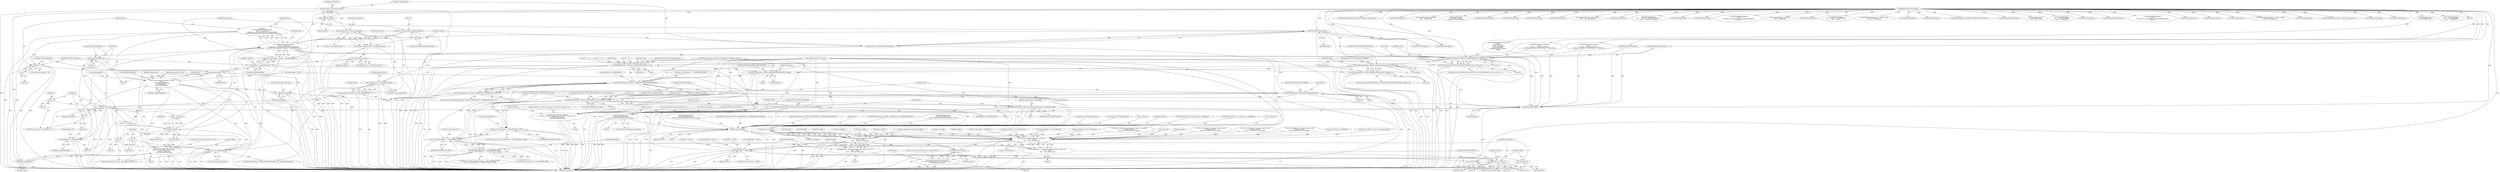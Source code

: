 digraph "0_libtiff_83a4b92815ea04969d494416eaae3d4c6b338e4a#diff-c8b4b355f9b5c06d585b23138e1c185f_4@API" {
"1001229" [label="(Call,read = \n\t\t\t\t\t\tTIFFReadEncodedStrip(input, \n\t\t\t\t\t\t\ti + j*stripcount, \n\t\t\t\t\t\t\t(tdata_t) &(samplebuffer[samplebufferoffset]), \n\t\t\t\t\t\t\tTIFFmin(sepstripsize, stripsize - samplebufferoffset)))"];
"1001231" [label="(Call,TIFFReadEncodedStrip(input, \n\t\t\t\t\t\t\ti + j*stripcount, \n\t\t\t\t\t\t\t(tdata_t) &(samplebuffer[samplebufferoffset]), \n\t\t\t\t\t\t\tTIFFmin(sepstripsize, stripsize - samplebufferoffset)))"];
"1001122" [label="(Call,TIFFNumberOfStrips(input))"];
"1001118" [label="(Call,TIFFStripSize(input))"];
"1000105" [label="(MethodParameterIn,TIFF* input)"];
"1001208" [label="(Call,i<stripcount)"];
"1001205" [label="(Call,i=0)"];
"1001211" [label="(Call,i++)"];
"1001235" [label="(Call,j*stripcount)"];
"1001221" [label="(Call,j<t2p->tiff_samplesperpixel)"];
"1001218" [label="(Call,j=0)"];
"1001226" [label="(Call,j++)"];
"1001133" [label="(Call,sepstripcount/t2p->tiff_samplesperpixel)"];
"1001120" [label="(Call,sepstripcount=TIFFNumberOfStrips(input))"];
"1001126" [label="(Call,sepstripsize*t2p->tiff_samplesperpixel)"];
"1001116" [label="(Call,sepstripsize=TIFFStripSize(input))"];
"1001131" [label="(Call,stripcount=sepstripcount/t2p->tiff_samplesperpixel)"];
"1001238" [label="(Call,(tdata_t) &(samplebuffer[samplebufferoffset]))"];
"1001244" [label="(Call,TIFFmin(sepstripsize, stripsize - samplebufferoffset))"];
"1001246" [label="(Call,stripsize - samplebufferoffset)"];
"1001178" [label="(Call,_TIFFmalloc(stripsize))"];
"1001124" [label="(Call,stripsize=sepstripsize*t2p->tiff_samplesperpixel)"];
"1001274" [label="(Call,samplebufferoffset+=read)"];
"1001250" [label="(Call,read==-1)"];
"1001229" [label="(Call,read = \n\t\t\t\t\t\tTIFFReadEncodedStrip(input, \n\t\t\t\t\t\t\ti + j*stripcount, \n\t\t\t\t\t\t\t(tdata_t) &(samplebuffer[samplebufferoffset]), \n\t\t\t\t\t\t\tTIFFmin(sepstripsize, stripsize - samplebufferoffset)))"];
"1001252" [label="(Call,-1)"];
"1001214" [label="(Call,samplebufferoffset=0)"];
"1001263" [label="(Call,TIFFFileName(input))"];
"1001255" [label="(Call,TIFFError(TIFF2PDF_MODULE, \n\t\t\t\t\t\"Error on decoding strip %u of %s\", \n\t\t\t\t\t\t\ti + j*stripcount, \n\t\t\t\t\t\t\tTIFFFileName(input)))"];
"1001694" [label="(Call,TIFFGetField(input, TIFFTAG_YCBCRSUBSAMPLING, &hor, &ver))"];
"1001693" [label="(Call,TIFFGetField(input, TIFFTAG_YCBCRSUBSAMPLING, &hor, &ver) !=0)"];
"1001712" [label="(Call,TIFFSetField(output, TIFFTAG_YCBCRSUBSAMPLING, hor, ver))"];
"1001726" [label="(Call,TIFFSetField(output, TIFFTAG_REFERENCEBLACKWHITE, xfloatp))"];
"1001732" [label="(Call,TIFFSetField(output, TIFFTAG_COMPRESSION, COMPRESSION_JPEG))"];
"1001731" [label="(Call,TIFFSetField(output, TIFFTAG_COMPRESSION, COMPRESSION_JPEG)==0)"];
"1001743" [label="(Call,TIFFFileName(output))"];
"1001738" [label="(Call,TIFFError(TIFF2PDF_MODULE, \n\t\t\"Unable to use JPEG compression for input %s and output %s\", \n\t\t\t\tTIFFFileName(input),\n\t\t\t\tTIFFFileName(output)))"];
"1001754" [label="(Call,TIFFSetField(output, TIFFTAG_JPEGTABLESMODE, 0))"];
"1001767" [label="(Call,TIFFSetField(output, TIFFTAG_PHOTOMETRIC, PHOTOMETRIC_YCBCR))"];
"1001772" [label="(Call,t2p->tiff_photometric != PHOTOMETRIC_YCBCR)"];
"1001878" [label="(Call,t2p->tiff_photometric == PHOTOMETRIC_YCBCR)"];
"1001872" [label="(Call,t2p->pdf_compression == T2P_COMPRESS_JPEG\n\t   && t2p->tiff_photometric == PHOTOMETRIC_YCBCR)"];
"1001778" [label="(Call,TIFFSetField(output, TIFFTAG_JPEGCOLORMODE, JPEGCOLORMODE_RGB))"];
"1001815" [label="(Call,TIFFSetField(output, \n\t\t\t\tTIFFTAG_JPEGQUALITY, \n\t\t\t\tt2p->pdf_defaultcompressionquality))"];
"1001864" [label="(Call,t2p_enable(output))"];
"1001886" [label="(Call,TIFFWriteEncodedStrip(output, (tstrip_t)0,\n\t\t\t\t\t\t     buffer,\n\t\t\t\t\t\t     stripsize * stripcount))"];
"1001884" [label="(Call,bufferoffset = TIFFWriteEncodedStrip(output, (tstrip_t)0,\n\t\t\t\t\t\t     buffer,\n\t\t\t\t\t\t     stripsize * stripcount))"];
"1001919" [label="(Call,bufferoffset == (tsize_t)-1)"];
"1001909" [label="(Call,buffer != NULL)"];
"1001913" [label="(Call,_TIFFfree(buffer))"];
"1001915" [label="(Call,buffer=NULL)"];
"1001929" [label="(Call,TIFFFileName(output))"];
"1001926" [label="(Call,TIFFError(TIFF2PDF_MODULE, \n\t\t\t  \"Error writing encoded strip to output PDF %s\", \n\t\t\t  TIFFFileName(output)))"];
"1001899" [label="(Call,TIFFWriteEncodedStrip(output, (tstrip_t)0,\n\t\t\t\t\t\t     buffer,\n\t\t\t\t\t\t     t2p->tiff_datasize))"];
"1001897" [label="(Call,bufferoffset = TIFFWriteEncodedStrip(output, (tstrip_t)0,\n\t\t\t\t\t\t     buffer,\n\t\t\t\t\t\t     t2p->tiff_datasize))"];
"1001784" [label="(Call,TIFFSetField(output, TIFFTAG_JPEGCOLORMODE, JPEGCOLORMODE_RAW))"];
"1001719" [label="(Call,TIFFGetField(input, TIFFTAG_REFERENCEBLACKWHITE, &xfloatp))"];
"1001718" [label="(Call,TIFFGetField(input, TIFFTAG_REFERENCEBLACKWHITE, &xfloatp)!=0)"];
"1001741" [label="(Call,TIFFFileName(input))"];
"1001892" [label="(Call,stripsize * stripcount)"];
"1001277" [label="(Call,t2p_sample_planar_separate_to_contig(\n\t\t\t\t\tt2p,\n\t\t\t\t\t&(buffer[bufferoffset]),\n\t\t\t\t\tsamplebuffer, \n\t\t\t\t\tsamplebufferoffset))"];
"1001285" [label="(Call,bufferoffset+=samplebufferoffset)"];
"1001288" [label="(Call,_TIFFfree(samplebuffer))"];
"1001783" [label="(Block,)"];
"1001878" [label="(Call,t2p->tiff_photometric == PHOTOMETRIC_YCBCR)"];
"1001728" [label="(Identifier,TIFFTAG_REFERENCEBLACKWHITE)"];
"1000797" [label="(Call,t2p->tiff_compression == COMPRESSION_JPEG)"];
"1000845" [label="(Call,TIFFGetField(input, TIFFTAG_JPEGTABLES, &count, &jpt))"];
"1001725" [label="(Block,)"];
"1001159" [label="(Call,TIFFFileName(input))"];
"1000913" [label="(Call,TIFFFileName(input))"];
"1001734" [label="(Identifier,TIFFTAG_COMPRESSION)"];
"1001897" [label="(Call,bufferoffset = TIFFWriteEncodedStrip(output, (tstrip_t)0,\n\t\t\t\t\t\t     buffer,\n\t\t\t\t\t\t     t2p->tiff_datasize))"];
"1001737" [label="(Block,)"];
"1001020" [label="(Call,buffer==NULL)"];
"1001913" [label="(Call,_TIFFfree(buffer))"];
"1001216" [label="(Literal,0)"];
"1000477" [label="(Call,t2pSeekFile(input, inputoffset,\n\t\t\t\t\t\t     SEEK_SET))"];
"1001115" [label="(Block,)"];
"1001252" [label="(Call,-1)"];
"1001412" [label="(Call,samplebuffer==NULL)"];
"1000464" [label="(Call,t2pReadFile(input,\n\t\t\t\t\t\t(tdata_t) buffer,\n\t\t\t\t\t\tt2p->pdf_ojpegiflength))"];
"1001739" [label="(Identifier,TIFF2PDF_MODULE)"];
"1001484" [label="(Call,(tdata_t)buffer)"];
"1001933" [label="(Identifier,t2p)"];
"1001124" [label="(Call,stripsize=sepstripsize*t2p->tiff_samplesperpixel)"];
"1001757" [label="(Literal,0)"];
"1001228" [label="(Block,)"];
"1001290" [label="(ControlStructure,goto dataready;)"];
"1001125" [label="(Identifier,stripsize)"];
"1001181" [label="(Call,samplebuffer==NULL)"];
"1001732" [label="(Call,TIFFSetField(output, TIFFTAG_COMPRESSION, COMPRESSION_JPEG))"];
"1001227" [label="(Identifier,j)"];
"1001260" [label="(Call,j*stripcount)"];
"1001896" [label="(Block,)"];
"1001891" [label="(Identifier,buffer)"];
"1001930" [label="(Identifier,output)"];
"1001786" [label="(Identifier,TIFFTAG_JPEGCOLORMODE)"];
"1001212" [label="(Identifier,i)"];
"1001892" [label="(Call,stripsize * stripcount)"];
"1001886" [label="(Call,TIFFWriteEncodedStrip(output, (tstrip_t)0,\n\t\t\t\t\t\t     buffer,\n\t\t\t\t\t\t     stripsize * stripcount))"];
"1000694" [label="(Call,TIFFNumberOfStrips(input))"];
"1001214" [label="(Call,samplebufferoffset=0)"];
"1001785" [label="(Identifier,output)"];
"1001120" [label="(Call,sepstripcount=TIFFNumberOfStrips(input))"];
"1001712" [label="(Call,TIFFSetField(output, TIFFTAG_YCBCRSUBSAMPLING, hor, ver))"];
"1001615" [label="(Call,TIFFSetField(output, TIFFTAG_PHOTOMETRIC, t2p->tiff_photometric))"];
"1001871" [label="(ControlStructure,if(t2p->pdf_compression == T2P_COMPRESS_JPEG\n\t   && t2p->tiff_photometric == PHOTOMETRIC_YCBCR))"];
"1001873" [label="(Call,t2p->pdf_compression == T2P_COMPRESS_JPEG)"];
"1001883" [label="(Block,)"];
"1001865" [label="(Identifier,output)"];
"1001772" [label="(Call,t2p->tiff_photometric != PHOTOMETRIC_YCBCR)"];
"1001816" [label="(Identifier,output)"];
"1001729" [label="(Identifier,xfloatp)"];
"1001719" [label="(Call,TIFFGetField(input, TIFFTAG_REFERENCEBLACKWHITE, &xfloatp))"];
"1001864" [label="(Call,t2p_enable(output))"];
"1001204" [label="(ControlStructure,for(i=0;i<stripcount;i++))"];
"1001853" [label="(Call,TIFFSetField(output, \n\t\t\t\tTIFFTAG_ZIPQUALITY, \n\t\t\t\t(t2p->pdf_defaultcompressionquality / 100)))"];
"1001276" [label="(Identifier,read)"];
"1001602" [label="(Call,(tdata_t)buffer)"];
"1001131" [label="(Call,stripcount=sepstripcount/t2p->tiff_samplesperpixel)"];
"1001706" [label="(Identifier,hor)"];
"1001253" [label="(Literal,1)"];
"1001663" [label="(Block,)"];
"1001769" [label="(Identifier,TIFFTAG_PHOTOMETRIC)"];
"1001248" [label="(Identifier,samplebufferoffset)"];
"1001780" [label="(Identifier,TIFFTAG_JPEGCOLORMODE)"];
"1001905" [label="(Call,t2p->tiff_datasize)"];
"1001235" [label="(Call,j*stripcount)"];
"1001179" [label="(Identifier,stripsize)"];
"1001093" [label="(Call,TIFFFileName(input))"];
"1001735" [label="(Identifier,COMPRESSION_JPEG)"];
"1001754" [label="(Call,TIFFSetField(output, TIFFTAG_JPEGTABLESMODE, 0))"];
"1000104" [label="(MethodParameterIn,T2P* t2p)"];
"1001927" [label="(Identifier,TIFF2PDF_MODULE)"];
"1001784" [label="(Call,TIFFSetField(output, TIFFTAG_JPEGCOLORMODE, JPEGCOLORMODE_RAW))"];
"1001238" [label="(Call,(tdata_t) &(samplebuffer[samplebufferoffset]))"];
"1001047" [label="(Call,stripsize=TIFFStripSize(input))"];
"1001220" [label="(Literal,0)"];
"1001778" [label="(Call,TIFFSetField(output, TIFFTAG_JPEGCOLORMODE, JPEGCOLORMODE_RGB))"];
"1001213" [label="(Block,)"];
"1001597" [label="(Call,t2p->tiff_datasize=t2p_sample_lab_signed_to_unsigned(\n\t\t\t\t(tdata_t)buffer, \n\t\t\t\tt2p->tiff_width*t2p->tiff_length))"];
"1001879" [label="(Call,t2p->tiff_photometric)"];
"1001671" [label="(Call,TIFFSetField(output, TIFFTAG_COMPRESSION, COMPRESSION_CCITTFAX4))"];
"1001118" [label="(Call,TIFFStripSize(input))"];
"1001746" [label="(Identifier,buffer)"];
"1001257" [label="(Literal,\"Error on decoding strip %u of %s\")"];
"1001692" [label="(ControlStructure,if (TIFFGetField(input, TIFFTAG_YCBCRSUBSAMPLING, &hor, &ver) !=0 ))"];
"1001901" [label="(Call,(tstrip_t)0)"];
"1001263" [label="(Call,TIFFFileName(input))"];
"1000634" [label="(Call,TIFFFileName(input))"];
"1001247" [label="(Identifier,stripsize)"];
"1001781" [label="(Identifier,JPEGCOLORMODE_RGB)"];
"1001815" [label="(Call,TIFFSetField(output, \n\t\t\t\tTIFFTAG_JPEGQUALITY, \n\t\t\t\tt2p->pdf_defaultcompressionquality))"];
"1001274" [label="(Call,samplebufferoffset+=read)"];
"1001771" [label="(ControlStructure,if(t2p->tiff_photometric != PHOTOMETRIC_YCBCR))"];
"1001695" [label="(Identifier,input)"];
"1001743" [label="(Call,TIFFFileName(output))"];
"1001339" [label="(Call,i<stripcount)"];
"1001254" [label="(Block,)"];
"1001067" [label="(Call,TIFFReadEncodedStrip(input, \n\t\t\t\ti, \n\t\t\t\t(tdata_t) &buffer[bufferoffset], \n\t\t\t\tTIFFmin(stripsize, t2p->tiff_datasize - bufferoffset)))"];
"1001226" [label="(Call,j++)"];
"1001566" [label="(Call,TIFFFileName(input))"];
"1001696" [label="(Identifier,TIFFTAG_YCBCRSUBSAMPLING)"];
"1001264" [label="(Identifier,input)"];
"1000422" [label="(Call,t2pReadFile(input, (tdata_t) buffer,\n\t\t\t\t\t\t     t2p->tiff_datasize))"];
"1001776" [label="(Identifier,PHOTOMETRIC_YCBCR)"];
"1001462" [label="(Call,(tdata_t)buffer)"];
"1001756" [label="(Identifier,TIFFTAG_JPEGTABLESMODE)"];
"1001721" [label="(Identifier,TIFFTAG_REFERENCEBLACKWHITE)"];
"1001917" [label="(Identifier,NULL)"];
"1001232" [label="(Identifier,input)"];
"1001693" [label="(Call,TIFFGetField(input, TIFFTAG_YCBCRSUBSAMPLING, &hor, &ver) !=0)"];
"1001286" [label="(Identifier,bufferoffset)"];
"1001899" [label="(Call,TIFFWriteEncodedStrip(output, (tstrip_t)0,\n\t\t\t\t\t\t     buffer,\n\t\t\t\t\t\t     t2p->tiff_datasize))"];
"1000231" [label="(Call,TIFFFileName(input))"];
"1000481" [label="(Call,TIFFGetField(input,\n\t\t\t\t\t\t     TIFFTAG_YCBCRSUBSAMPLING,\n\t\t\t\t\t\t     &h_samp, &v_samp))"];
"1001714" [label="(Identifier,TIFFTAG_YCBCRSUBSAMPLING)"];
"1001424" [label="(Call,TIFFFileName(input))"];
"1001119" [label="(Identifier,input)"];
"1000964" [label="(Call,TIFFFileName(input))"];
"1001738" [label="(Call,TIFFError(TIFF2PDF_MODULE, \n\t\t\"Unable to use JPEG compression for input %s and output %s\", \n\t\t\t\tTIFFFileName(input),\n\t\t\t\tTIFFFileName(output)))"];
"1001766" [label="(Block,)"];
"1001885" [label="(Identifier,bufferoffset)"];
"1001132" [label="(Identifier,stripcount)"];
"1001249" [label="(ControlStructure,if(read==-1))"];
"1001823" [label="(Call,TIFFSetField(output, TIFFTAG_COMPRESSION, COMPRESSION_DEFLATE))"];
"1001447" [label="(Call,t2p_sample_realize_palette(t2p, buffer))"];
"1001920" [label="(Identifier,bufferoffset)"];
"1001121" [label="(Identifier,sepstripcount)"];
"1001887" [label="(Identifier,output)"];
"1001911" [label="(Identifier,NULL)"];
"1001910" [label="(Identifier,buffer)"];
"1001245" [label="(Identifier,sepstripsize)"];
"1001278" [label="(Identifier,t2p)"];
"1000731" [label="(Call,TIFFReadRawStrip(input, \n\t\t\t\t\t\ti, \n\t\t\t\t\t\t(tdata_t) &(((unsigned char*)buffer)[bufferoffset]), \n\t\t\t\t\t\t-1))"];
"1001240" [label="(Call,&(samplebuffer[samplebufferoffset]))"];
"1001722" [label="(Call,&xfloatp)"];
"1000430" [label="(Call,t2pSeekFile(input, inputoffset,\n\t\t\t\t\t\t     SEEK_SET))"];
"1001945" [label="(MethodReturn,tsize_t)"];
"1001755" [label="(Identifier,output)"];
"1001716" [label="(Identifier,ver)"];
"1001127" [label="(Identifier,sepstripsize)"];
"1000105" [label="(MethodParameterIn,TIFF* input)"];
"1001900" [label="(Identifier,output)"];
"1001701" [label="(Literal,0)"];
"1001694" [label="(Call,TIFFGetField(input, TIFFTAG_YCBCRSUBSAMPLING, &hor, &ver))"];
"1001678" [label="(Call,t2p->tiff_photometric==PHOTOMETRIC_YCBCR)"];
"1001221" [label="(Call,j<t2p->tiff_samplesperpixel)"];
"1000664" [label="(Call,TIFFFileName(input))"];
"1001479" [label="(Call,t2p->tiff_datasize=t2p_sample_rgbaa_to_rgb(\n\t\t\t\t(tdata_t)buffer, \n\t\t\t\tt2p->tiff_width*t2p->tiff_length))"];
"1001575" [label="(Call,t2p->tiff_datasize=t2p_sample_abgr_to_rgb(\n\t\t\t\t(tdata_t) buffer, \n\t\t\t\tt2p->tiff_width*t2p->tiff_length))"];
"1001882" [label="(Identifier,PHOTOMETRIC_YCBCR)"];
"1000529" [label="(Call,TIFFGetField(input,\n\t\t\t\t\t\t     TIFFTAG_ROWSPERSTRIP,\n\t\t\t\t\t\t     &rows))"];
"1001217" [label="(ControlStructure,for(j=0;j<t2p->tiff_samplesperpixel;j++))"];
"1001928" [label="(Literal,\"Error writing encoded strip to output PDF %s\")"];
"1001742" [label="(Identifier,input)"];
"1001916" [label="(Identifier,buffer)"];
"1001457" [label="(Call,t2p->tiff_datasize=t2p_sample_rgba_to_rgb(\n\t\t\t\t(tdata_t)buffer, \n\t\t\t\tt2p->tiff_width*t2p->tiff_length))"];
"1001207" [label="(Literal,0)"];
"1000106" [label="(MethodParameterIn,TIFF* output)"];
"1001724" [label="(Literal,0)"];
"1001116" [label="(Call,sepstripsize=TIFFStripSize(input))"];
"1001255" [label="(Call,TIFFError(TIFF2PDF_MODULE, \n\t\t\t\t\t\"Error on decoding strip %u of %s\", \n\t\t\t\t\t\t\ti + j*stripcount, \n\t\t\t\t\t\t\tTIFFFileName(input)))"];
"1001041" [label="(Call,memset(buffer, 0, t2p->tiff_datasize))"];
"1001549" [label="(Call,TIFFReadRGBAImageOriented(\n\t\t\t\tinput, \n\t\t\t\tt2p->tiff_width, \n\t\t\t\tt2p->tiff_length, \n\t\t\t\t(uint32*)buffer, \n\t\t\t\tORIENTATION_TOPLEFT,\n\t\t\t\t0))"];
"1001211" [label="(Call,i++)"];
"1001285" [label="(Call,bufferoffset+=samplebufferoffset)"];
"1001925" [label="(Block,)"];
"1001215" [label="(Identifier,samplebufferoffset)"];
"1001128" [label="(Call,t2p->tiff_samplesperpixel)"];
"1001139" [label="(Identifier,buffer)"];
"1001176" [label="(Call,(unsigned char*) _TIFFmalloc(stripsize))"];
"1001237" [label="(Identifier,stripcount)"];
"1000240" [label="(Call,TIFFReadRawStrip(input, 0, (tdata_t) buffer,\n\t\t\t\t\t t2p->tiff_datasize))"];
"1001178" [label="(Call,_TIFFmalloc(stripsize))"];
"1001244" [label="(Call,TIFFmin(sepstripsize, stripsize - samplebufferoffset))"];
"1001898" [label="(Identifier,bufferoffset)"];
"1001300" [label="(Call,buffer==NULL)"];
"1001256" [label="(Identifier,TIFF2PDF_MODULE)"];
"1001768" [label="(Identifier,output)"];
"1001321" [label="(Call,memset(buffer, 0, t2p->tiff_datasize))"];
"1001730" [label="(ControlStructure,if(TIFFSetField(output, TIFFTAG_COMPRESSION, COMPRESSION_JPEG)==0))"];
"1001912" [label="(Block,)"];
"1001519" [label="(Call,samplebuffer==NULL)"];
"1001049" [label="(Call,TIFFStripSize(input))"];
"1001134" [label="(Identifier,sepstripcount)"];
"1001767" [label="(Call,TIFFSetField(output, TIFFTAG_PHOTOMETRIC, PHOTOMETRIC_YCBCR))"];
"1001894" [label="(Identifier,stripcount)"];
"1001893" [label="(Identifier,stripsize)"];
"1001726" [label="(Call,TIFFSetField(output, TIFFTAG_REFERENCEBLACKWHITE, xfloatp))"];
"1001531" [label="(Call,TIFFFileName(input))"];
"1001222" [label="(Identifier,j)"];
"1001275" [label="(Identifier,samplebufferoffset)"];
"1001705" [label="(Call,hor != 0)"];
"1001655" [label="(Call,TIFFSetField(output, TIFFTAG_FILLORDER, FILLORDER_MSB2LSB))"];
"1001580" [label="(Call,(tdata_t) buffer)"];
"1000872" [label="(Call,TIFFGetField(input, TIFFTAG_STRIPBYTECOUNTS, &sbc))"];
"1001770" [label="(Identifier,PHOTOMETRIC_YCBCR)"];
"1001909" [label="(Call,buffer != NULL)"];
"1000107" [label="(Block,)"];
"1001727" [label="(Identifier,output)"];
"1001277" [label="(Call,t2p_sample_planar_separate_to_contig(\n\t\t\t\t\tt2p,\n\t\t\t\t\t&(buffer[bufferoffset]),\n\t\t\t\t\tsamplebuffer, \n\t\t\t\t\tsamplebufferoffset))"];
"1001868" [label="(Identifier,t2p)"];
"1001689" [label="(Call,ver = 0)"];
"1001076" [label="(Call,TIFFmin(stripsize, t2p->tiff_datasize - bufferoffset))"];
"1001918" [label="(ControlStructure,if (bufferoffset == (tsize_t)-1))"];
"1001809" [label="(Call,t2p->pdf_defaultcompressionquality != 0)"];
"1001133" [label="(Call,sepstripcount/t2p->tiff_samplesperpixel)"];
"1001915" [label="(Call,buffer=NULL)"];
"1000870" [label="(Call,TIFFNumberOfStrips(input))"];
"1001210" [label="(Identifier,stripcount)"];
"1001736" [label="(Literal,0)"];
"1000452" [label="(Call,t2pSeekFile(input, 0,\n\t\t\t\t\t\t\t\t SEEK_CUR))"];
"1001627" [label="(Call,TIFFSetField(output, TIFFTAG_SAMPLESPERPIXEL, t2p->tiff_samplesperpixel))"];
"1001929" [label="(Call,TIFFFileName(output))"];
"1001921" [label="(Call,(tsize_t)-1)"];
"1001078" [label="(Call,t2p->tiff_datasize - bufferoffset)"];
"1001356" [label="(Call,TIFFmin(stripsize, t2p->tiff_datasize - bufferoffset))"];
"1000456" [label="(Call,t2pSeekFile(input,\n\t\t\t\t\t\t     t2p->tiff_dataoffset,\n\t\t\t\t\t\t     SEEK_SET))"];
"1001872" [label="(Call,t2p->pdf_compression == T2P_COMPRESS_JPEG\n\t   && t2p->tiff_photometric == PHOTOMETRIC_YCBCR)"];
"1001229" [label="(Call,read = \n\t\t\t\t\t\tTIFFReadEncodedStrip(input, \n\t\t\t\t\t\t\ti + j*stripcount, \n\t\t\t\t\t\t\t(tdata_t) &(samplebuffer[samplebufferoffset]), \n\t\t\t\t\t\t\tTIFFmin(sepstripsize, stripsize - samplebufferoffset)))"];
"1001250" [label="(Call,read==-1)"];
"1000828" [label="(Call,TIFFFileName(input))"];
"1001787" [label="(Identifier,JPEGCOLORMODE_RAW)"];
"1000563" [label="(Call,TIFFNumberOfStrips(input))"];
"1001288" [label="(Call,_TIFFfree(samplebuffer))"];
"1001699" [label="(Call,&ver)"];
"1001711" [label="(Block,)"];
"1001773" [label="(Call,t2p->tiff_photometric)"];
"1001251" [label="(Identifier,read)"];
"1000600" [label="(Call,TIFFReadRawStrip(input, \n\t\t\t\t\t\t\ti, \n\t\t\t\t\t\t\t(tdata_t) &(((unsigned char*)buffer)[bufferoffset]), \n\t\t\t\t\t\t\t-1))"];
"1001246" [label="(Call,stripsize - samplebufferoffset)"];
"1001440" [label="(Call,t2p->tiff_datasize *= t2p->tiff_samplesperpixel)"];
"1001329" [label="(Call,TIFFStripSize(input))"];
"1001059" [label="(Call,i<stripcount)"];
"1001791" [label="(Identifier,t2p)"];
"1001135" [label="(Call,t2p->tiff_samplesperpixel)"];
"1001774" [label="(Identifier,t2p)"];
"1000303" [label="(Call,TIFFFileName(input))"];
"1001209" [label="(Identifier,i)"];
"1001761" [label="(Identifier,t2p)"];
"1001821" [label="(ControlStructure,break;)"];
"1001904" [label="(Identifier,buffer)"];
"1001358" [label="(Call,t2p->tiff_datasize - bufferoffset)"];
"1001279" [label="(Call,&(buffer[bufferoffset]))"];
"1001230" [label="(Identifier,read)"];
"1001206" [label="(Identifier,i)"];
"1001117" [label="(Identifier,sepstripsize)"];
"1001740" [label="(Literal,\"Unable to use JPEG compression for input %s and output %s\")"];
"1001926" [label="(Call,TIFFError(TIFF2PDF_MODULE, \n\t\t\t  \"Error writing encoded strip to output PDF %s\", \n\t\t\t  TIFFFileName(output)))"];
"1001744" [label="(Identifier,output)"];
"1001665" [label="(Call,TIFFSetField(output, TIFFTAG_COMPRESSION, COMPRESSION_NONE))"];
"1001731" [label="(Call,TIFFSetField(output, TIFFTAG_COMPRESSION, COMPRESSION_JPEG)==0)"];
"1001231" [label="(Call,TIFFReadEncodedStrip(input, \n\t\t\t\t\t\t\ti + j*stripcount, \n\t\t\t\t\t\t\t(tdata_t) &(samplebuffer[samplebufferoffset]), \n\t\t\t\t\t\t\tTIFFmin(sepstripsize, stripsize - samplebufferoffset)))"];
"1001266" [label="(Identifier,buffer)"];
"1001733" [label="(Identifier,output)"];
"1001122" [label="(Call,TIFFNumberOfStrips(input))"];
"1001888" [label="(Call,(tstrip_t)0)"];
"1001218" [label="(Call,j=0)"];
"1001908" [label="(ControlStructure,if (buffer != NULL))"];
"1001914" [label="(Identifier,buffer)"];
"1001720" [label="(Identifier,input)"];
"1001287" [label="(Identifier,samplebufferoffset)"];
"1001289" [label="(Identifier,samplebuffer)"];
"1000388" [label="(Call,TIFFFileName(input))"];
"1001168" [label="(Call,memset(buffer, 0, t2p->tiff_datasize))"];
"1000318" [label="(Call,TIFFReadRawStrip(input, 0, (tdata_t) buffer,\n\t\t\t\t\t t2p->tiff_datasize))"];
"1001919" [label="(Call,bufferoffset == (tsize_t)-1)"];
"1001219" [label="(Identifier,j)"];
"1001779" [label="(Identifier,output)"];
"1001373" [label="(Call,TIFFFileName(input))"];
"1000936" [label="(Call,TIFFReadRawStrip(input, i, (tdata_t) stripbuffer, -1))"];
"1001032" [label="(Call,TIFFFileName(input))"];
"1001223" [label="(Call,t2p->tiff_samplesperpixel)"];
"1001836" [label="(Call,TIFFSetField(output, \n\t\t\t\tTIFFTAG_PREDICTOR, \n\t\t\t\tt2p->pdf_defaultcompressionquality % 100))"];
"1001939" [label="(Identifier,written)"];
"1001333" [label="(Call,TIFFNumberOfStrips(input))"];
"1001741" [label="(Call,TIFFFileName(input))"];
"1001715" [label="(Identifier,hor)"];
"1001884" [label="(Call,bufferoffset = TIFFWriteEncodedStrip(output, (tstrip_t)0,\n\t\t\t\t\t\t     buffer,\n\t\t\t\t\t\t     stripsize * stripcount))"];
"1001312" [label="(Call,TIFFFileName(input))"];
"1001347" [label="(Call,TIFFReadEncodedStrip(input, \n\t\t\t\ti, \n\t\t\t\t(tdata_t) &buffer[bufferoffset], \n\t\t\t\tTIFFmin(stripsize, t2p->tiff_datasize - bufferoffset)))"];
"1001718" [label="(Call,TIFFGetField(input, TIFFTAG_REFERENCEBLACKWHITE, &xfloatp)!=0)"];
"1001208" [label="(Call,i<stripcount)"];
"1001053" [label="(Call,TIFFNumberOfStrips(input))"];
"1001236" [label="(Identifier,j)"];
"1001717" [label="(ControlStructure,if(TIFFGetField(input, TIFFTAG_REFERENCEBLACKWHITE, &xfloatp)!=0))"];
"1001697" [label="(Call,&hor)"];
"1001327" [label="(Call,stripsize=TIFFStripSize(input))"];
"1001777" [label="(Block,)"];
"1001814" [label="(Block,)"];
"1001818" [label="(Call,t2p->pdf_defaultcompressionquality)"];
"1001817" [label="(Identifier,TIFFTAG_JPEGQUALITY)"];
"1001708" [label="(Call,ver != 0)"];
"1001713" [label="(Identifier,output)"];
"1001284" [label="(Identifier,samplebufferoffset)"];
"1001258" [label="(Call,i + j*stripcount)"];
"1001193" [label="(Call,TIFFFileName(input))"];
"1001205" [label="(Call,i=0)"];
"1001123" [label="(Identifier,input)"];
"1000412" [label="(Call,t2pSeekFile(input, 0,\n\t\t\t\t\t\t\t\t SEEK_CUR))"];
"1000416" [label="(Call,t2pSeekFile(input,\n\t\t\t\t\t\t     t2p->tiff_dataoffset,\n\t\t\t\t\t\t     SEEK_SET))"];
"1001126" [label="(Call,sepstripsize*t2p->tiff_samplesperpixel)"];
"1001233" [label="(Call,i + j*stripcount)"];
"1001283" [label="(Identifier,samplebuffer)"];
"1000121" [label="(Call,bufferoffset=0)"];
"1001229" -> "1001228"  [label="AST: "];
"1001229" -> "1001231"  [label="CFG: "];
"1001230" -> "1001229"  [label="AST: "];
"1001231" -> "1001229"  [label="AST: "];
"1001251" -> "1001229"  [label="CFG: "];
"1001229" -> "1001945"  [label="DDG: "];
"1001231" -> "1001229"  [label="DDG: "];
"1001231" -> "1001229"  [label="DDG: "];
"1001231" -> "1001229"  [label="DDG: "];
"1001231" -> "1001229"  [label="DDG: "];
"1001229" -> "1001250"  [label="DDG: "];
"1001231" -> "1001244"  [label="CFG: "];
"1001232" -> "1001231"  [label="AST: "];
"1001233" -> "1001231"  [label="AST: "];
"1001238" -> "1001231"  [label="AST: "];
"1001244" -> "1001231"  [label="AST: "];
"1001231" -> "1001945"  [label="DDG: "];
"1001231" -> "1001945"  [label="DDG: "];
"1001231" -> "1001945"  [label="DDG: "];
"1001231" -> "1001945"  [label="DDG: "];
"1001122" -> "1001231"  [label="DDG: "];
"1000105" -> "1001231"  [label="DDG: "];
"1001208" -> "1001231"  [label="DDG: "];
"1001235" -> "1001231"  [label="DDG: "];
"1001235" -> "1001231"  [label="DDG: "];
"1001238" -> "1001231"  [label="DDG: "];
"1001244" -> "1001231"  [label="DDG: "];
"1001244" -> "1001231"  [label="DDG: "];
"1001231" -> "1001263"  [label="DDG: "];
"1001231" -> "1001694"  [label="DDG: "];
"1001231" -> "1001741"  [label="DDG: "];
"1001122" -> "1001120"  [label="AST: "];
"1001122" -> "1001123"  [label="CFG: "];
"1001123" -> "1001122"  [label="AST: "];
"1001120" -> "1001122"  [label="CFG: "];
"1001122" -> "1001945"  [label="DDG: "];
"1001122" -> "1001120"  [label="DDG: "];
"1001118" -> "1001122"  [label="DDG: "];
"1000105" -> "1001122"  [label="DDG: "];
"1001122" -> "1001159"  [label="DDG: "];
"1001122" -> "1001193"  [label="DDG: "];
"1001122" -> "1001694"  [label="DDG: "];
"1001122" -> "1001741"  [label="DDG: "];
"1001118" -> "1001116"  [label="AST: "];
"1001118" -> "1001119"  [label="CFG: "];
"1001119" -> "1001118"  [label="AST: "];
"1001116" -> "1001118"  [label="CFG: "];
"1001118" -> "1001116"  [label="DDG: "];
"1000105" -> "1001118"  [label="DDG: "];
"1000105" -> "1000103"  [label="AST: "];
"1000105" -> "1001945"  [label="DDG: "];
"1000105" -> "1000231"  [label="DDG: "];
"1000105" -> "1000240"  [label="DDG: "];
"1000105" -> "1000303"  [label="DDG: "];
"1000105" -> "1000318"  [label="DDG: "];
"1000105" -> "1000388"  [label="DDG: "];
"1000105" -> "1000412"  [label="DDG: "];
"1000105" -> "1000416"  [label="DDG: "];
"1000105" -> "1000422"  [label="DDG: "];
"1000105" -> "1000430"  [label="DDG: "];
"1000105" -> "1000452"  [label="DDG: "];
"1000105" -> "1000456"  [label="DDG: "];
"1000105" -> "1000464"  [label="DDG: "];
"1000105" -> "1000477"  [label="DDG: "];
"1000105" -> "1000481"  [label="DDG: "];
"1000105" -> "1000529"  [label="DDG: "];
"1000105" -> "1000563"  [label="DDG: "];
"1000105" -> "1000600"  [label="DDG: "];
"1000105" -> "1000634"  [label="DDG: "];
"1000105" -> "1000664"  [label="DDG: "];
"1000105" -> "1000694"  [label="DDG: "];
"1000105" -> "1000731"  [label="DDG: "];
"1000105" -> "1000828"  [label="DDG: "];
"1000105" -> "1000845"  [label="DDG: "];
"1000105" -> "1000870"  [label="DDG: "];
"1000105" -> "1000872"  [label="DDG: "];
"1000105" -> "1000913"  [label="DDG: "];
"1000105" -> "1000936"  [label="DDG: "];
"1000105" -> "1000964"  [label="DDG: "];
"1000105" -> "1001032"  [label="DDG: "];
"1000105" -> "1001049"  [label="DDG: "];
"1000105" -> "1001053"  [label="DDG: "];
"1000105" -> "1001067"  [label="DDG: "];
"1000105" -> "1001093"  [label="DDG: "];
"1000105" -> "1001159"  [label="DDG: "];
"1000105" -> "1001193"  [label="DDG: "];
"1000105" -> "1001263"  [label="DDG: "];
"1000105" -> "1001312"  [label="DDG: "];
"1000105" -> "1001329"  [label="DDG: "];
"1000105" -> "1001333"  [label="DDG: "];
"1000105" -> "1001347"  [label="DDG: "];
"1000105" -> "1001373"  [label="DDG: "];
"1000105" -> "1001424"  [label="DDG: "];
"1000105" -> "1001531"  [label="DDG: "];
"1000105" -> "1001549"  [label="DDG: "];
"1000105" -> "1001566"  [label="DDG: "];
"1000105" -> "1001694"  [label="DDG: "];
"1000105" -> "1001719"  [label="DDG: "];
"1000105" -> "1001741"  [label="DDG: "];
"1001208" -> "1001204"  [label="AST: "];
"1001208" -> "1001210"  [label="CFG: "];
"1001209" -> "1001208"  [label="AST: "];
"1001210" -> "1001208"  [label="AST: "];
"1001215" -> "1001208"  [label="CFG: "];
"1001289" -> "1001208"  [label="CFG: "];
"1001208" -> "1001945"  [label="DDG: "];
"1001208" -> "1001945"  [label="DDG: "];
"1001208" -> "1001945"  [label="DDG: "];
"1001205" -> "1001208"  [label="DDG: "];
"1001211" -> "1001208"  [label="DDG: "];
"1001235" -> "1001208"  [label="DDG: "];
"1001131" -> "1001208"  [label="DDG: "];
"1001208" -> "1001211"  [label="DDG: "];
"1001208" -> "1001233"  [label="DDG: "];
"1001208" -> "1001235"  [label="DDG: "];
"1001208" -> "1001255"  [label="DDG: "];
"1001208" -> "1001258"  [label="DDG: "];
"1001208" -> "1001892"  [label="DDG: "];
"1001205" -> "1001204"  [label="AST: "];
"1001205" -> "1001207"  [label="CFG: "];
"1001206" -> "1001205"  [label="AST: "];
"1001207" -> "1001205"  [label="AST: "];
"1001209" -> "1001205"  [label="CFG: "];
"1001211" -> "1001204"  [label="AST: "];
"1001211" -> "1001212"  [label="CFG: "];
"1001212" -> "1001211"  [label="AST: "];
"1001209" -> "1001211"  [label="CFG: "];
"1001235" -> "1001233"  [label="AST: "];
"1001235" -> "1001237"  [label="CFG: "];
"1001236" -> "1001235"  [label="AST: "];
"1001237" -> "1001235"  [label="AST: "];
"1001233" -> "1001235"  [label="CFG: "];
"1001235" -> "1001226"  [label="DDG: "];
"1001235" -> "1001233"  [label="DDG: "];
"1001235" -> "1001233"  [label="DDG: "];
"1001221" -> "1001235"  [label="DDG: "];
"1001235" -> "1001260"  [label="DDG: "];
"1001235" -> "1001260"  [label="DDG: "];
"1001221" -> "1001217"  [label="AST: "];
"1001221" -> "1001223"  [label="CFG: "];
"1001222" -> "1001221"  [label="AST: "];
"1001223" -> "1001221"  [label="AST: "];
"1001230" -> "1001221"  [label="CFG: "];
"1001278" -> "1001221"  [label="CFG: "];
"1001221" -> "1001945"  [label="DDG: "];
"1001221" -> "1001945"  [label="DDG: "];
"1001221" -> "1001945"  [label="DDG: "];
"1001218" -> "1001221"  [label="DDG: "];
"1001226" -> "1001221"  [label="DDG: "];
"1001133" -> "1001221"  [label="DDG: "];
"1001221" -> "1001627"  [label="DDG: "];
"1001218" -> "1001217"  [label="AST: "];
"1001218" -> "1001220"  [label="CFG: "];
"1001219" -> "1001218"  [label="AST: "];
"1001220" -> "1001218"  [label="AST: "];
"1001222" -> "1001218"  [label="CFG: "];
"1001226" -> "1001217"  [label="AST: "];
"1001226" -> "1001227"  [label="CFG: "];
"1001227" -> "1001226"  [label="AST: "];
"1001222" -> "1001226"  [label="CFG: "];
"1001133" -> "1001131"  [label="AST: "];
"1001133" -> "1001135"  [label="CFG: "];
"1001134" -> "1001133"  [label="AST: "];
"1001135" -> "1001133"  [label="AST: "];
"1001131" -> "1001133"  [label="CFG: "];
"1001133" -> "1001945"  [label="DDG: "];
"1001133" -> "1001945"  [label="DDG: "];
"1001133" -> "1001131"  [label="DDG: "];
"1001133" -> "1001131"  [label="DDG: "];
"1001120" -> "1001133"  [label="DDG: "];
"1001126" -> "1001133"  [label="DDG: "];
"1001133" -> "1001627"  [label="DDG: "];
"1001120" -> "1001115"  [label="AST: "];
"1001121" -> "1001120"  [label="AST: "];
"1001125" -> "1001120"  [label="CFG: "];
"1001120" -> "1001945"  [label="DDG: "];
"1001126" -> "1001124"  [label="AST: "];
"1001126" -> "1001128"  [label="CFG: "];
"1001127" -> "1001126"  [label="AST: "];
"1001128" -> "1001126"  [label="AST: "];
"1001124" -> "1001126"  [label="CFG: "];
"1001126" -> "1001945"  [label="DDG: "];
"1001126" -> "1001124"  [label="DDG: "];
"1001126" -> "1001124"  [label="DDG: "];
"1001116" -> "1001126"  [label="DDG: "];
"1001126" -> "1001244"  [label="DDG: "];
"1001116" -> "1001115"  [label="AST: "];
"1001117" -> "1001116"  [label="AST: "];
"1001121" -> "1001116"  [label="CFG: "];
"1001116" -> "1001945"  [label="DDG: "];
"1001131" -> "1001115"  [label="AST: "];
"1001132" -> "1001131"  [label="AST: "];
"1001139" -> "1001131"  [label="CFG: "];
"1001131" -> "1001945"  [label="DDG: "];
"1001131" -> "1001945"  [label="DDG: "];
"1001238" -> "1001240"  [label="CFG: "];
"1001239" -> "1001238"  [label="AST: "];
"1001240" -> "1001238"  [label="AST: "];
"1001245" -> "1001238"  [label="CFG: "];
"1001238" -> "1001945"  [label="DDG: "];
"1001244" -> "1001246"  [label="CFG: "];
"1001245" -> "1001244"  [label="AST: "];
"1001246" -> "1001244"  [label="AST: "];
"1001244" -> "1001945"  [label="DDG: "];
"1001244" -> "1001945"  [label="DDG: "];
"1001246" -> "1001244"  [label="DDG: "];
"1001246" -> "1001244"  [label="DDG: "];
"1001246" -> "1001248"  [label="CFG: "];
"1001247" -> "1001246"  [label="AST: "];
"1001248" -> "1001246"  [label="AST: "];
"1001246" -> "1001945"  [label="DDG: "];
"1001246" -> "1001945"  [label="DDG: "];
"1001178" -> "1001246"  [label="DDG: "];
"1001274" -> "1001246"  [label="DDG: "];
"1001214" -> "1001246"  [label="DDG: "];
"1001246" -> "1001274"  [label="DDG: "];
"1001246" -> "1001892"  [label="DDG: "];
"1001178" -> "1001176"  [label="AST: "];
"1001178" -> "1001179"  [label="CFG: "];
"1001179" -> "1001178"  [label="AST: "];
"1001176" -> "1001178"  [label="CFG: "];
"1001178" -> "1001945"  [label="DDG: "];
"1001178" -> "1001176"  [label="DDG: "];
"1001124" -> "1001178"  [label="DDG: "];
"1001178" -> "1001892"  [label="DDG: "];
"1001124" -> "1001115"  [label="AST: "];
"1001125" -> "1001124"  [label="AST: "];
"1001132" -> "1001124"  [label="CFG: "];
"1001124" -> "1001945"  [label="DDG: "];
"1001124" -> "1001945"  [label="DDG: "];
"1001274" -> "1001228"  [label="AST: "];
"1001274" -> "1001276"  [label="CFG: "];
"1001275" -> "1001274"  [label="AST: "];
"1001276" -> "1001274"  [label="AST: "];
"1001227" -> "1001274"  [label="CFG: "];
"1001274" -> "1001945"  [label="DDG: "];
"1001250" -> "1001274"  [label="DDG: "];
"1001274" -> "1001277"  [label="DDG: "];
"1001250" -> "1001249"  [label="AST: "];
"1001250" -> "1001252"  [label="CFG: "];
"1001251" -> "1001250"  [label="AST: "];
"1001252" -> "1001250"  [label="AST: "];
"1001256" -> "1001250"  [label="CFG: "];
"1001275" -> "1001250"  [label="CFG: "];
"1001250" -> "1001945"  [label="DDG: "];
"1001250" -> "1001945"  [label="DDG: "];
"1001250" -> "1001945"  [label="DDG: "];
"1001252" -> "1001250"  [label="DDG: "];
"1001252" -> "1001253"  [label="CFG: "];
"1001253" -> "1001252"  [label="AST: "];
"1001214" -> "1001213"  [label="AST: "];
"1001214" -> "1001216"  [label="CFG: "];
"1001215" -> "1001214"  [label="AST: "];
"1001216" -> "1001214"  [label="AST: "];
"1001219" -> "1001214"  [label="CFG: "];
"1001214" -> "1001277"  [label="DDG: "];
"1001263" -> "1001255"  [label="AST: "];
"1001263" -> "1001264"  [label="CFG: "];
"1001264" -> "1001263"  [label="AST: "];
"1001255" -> "1001263"  [label="CFG: "];
"1001263" -> "1001945"  [label="DDG: "];
"1001263" -> "1001255"  [label="DDG: "];
"1001255" -> "1001254"  [label="AST: "];
"1001256" -> "1001255"  [label="AST: "];
"1001257" -> "1001255"  [label="AST: "];
"1001258" -> "1001255"  [label="AST: "];
"1001266" -> "1001255"  [label="CFG: "];
"1001255" -> "1001945"  [label="DDG: "];
"1001255" -> "1001945"  [label="DDG: "];
"1001255" -> "1001945"  [label="DDG: "];
"1001255" -> "1001945"  [label="DDG: "];
"1001260" -> "1001255"  [label="DDG: "];
"1001260" -> "1001255"  [label="DDG: "];
"1001694" -> "1001693"  [label="AST: "];
"1001694" -> "1001699"  [label="CFG: "];
"1001695" -> "1001694"  [label="AST: "];
"1001696" -> "1001694"  [label="AST: "];
"1001697" -> "1001694"  [label="AST: "];
"1001699" -> "1001694"  [label="AST: "];
"1001701" -> "1001694"  [label="CFG: "];
"1001694" -> "1001945"  [label="DDG: "];
"1001694" -> "1001945"  [label="DDG: "];
"1001694" -> "1001945"  [label="DDG: "];
"1001694" -> "1001693"  [label="DDG: "];
"1001694" -> "1001693"  [label="DDG: "];
"1001694" -> "1001693"  [label="DDG: "];
"1001694" -> "1001693"  [label="DDG: "];
"1001347" -> "1001694"  [label="DDG: "];
"1001067" -> "1001694"  [label="DDG: "];
"1001053" -> "1001694"  [label="DDG: "];
"1001333" -> "1001694"  [label="DDG: "];
"1001549" -> "1001694"  [label="DDG: "];
"1001694" -> "1001712"  [label="DDG: "];
"1001694" -> "1001719"  [label="DDG: "];
"1001693" -> "1001692"  [label="AST: "];
"1001693" -> "1001701"  [label="CFG: "];
"1001701" -> "1001693"  [label="AST: "];
"1001706" -> "1001693"  [label="CFG: "];
"1001720" -> "1001693"  [label="CFG: "];
"1001693" -> "1001945"  [label="DDG: "];
"1001693" -> "1001945"  [label="DDG: "];
"1001712" -> "1001711"  [label="AST: "];
"1001712" -> "1001716"  [label="CFG: "];
"1001713" -> "1001712"  [label="AST: "];
"1001714" -> "1001712"  [label="AST: "];
"1001715" -> "1001712"  [label="AST: "];
"1001716" -> "1001712"  [label="AST: "];
"1001720" -> "1001712"  [label="CFG: "];
"1001712" -> "1001945"  [label="DDG: "];
"1001712" -> "1001945"  [label="DDG: "];
"1001712" -> "1001945"  [label="DDG: "];
"1001712" -> "1001945"  [label="DDG: "];
"1001655" -> "1001712"  [label="DDG: "];
"1000106" -> "1001712"  [label="DDG: "];
"1001705" -> "1001712"  [label="DDG: "];
"1001708" -> "1001712"  [label="DDG: "];
"1001689" -> "1001712"  [label="DDG: "];
"1001712" -> "1001726"  [label="DDG: "];
"1001712" -> "1001732"  [label="DDG: "];
"1001726" -> "1001725"  [label="AST: "];
"1001726" -> "1001729"  [label="CFG: "];
"1001727" -> "1001726"  [label="AST: "];
"1001728" -> "1001726"  [label="AST: "];
"1001729" -> "1001726"  [label="AST: "];
"1001733" -> "1001726"  [label="CFG: "];
"1001726" -> "1001945"  [label="DDG: "];
"1001726" -> "1001945"  [label="DDG: "];
"1001726" -> "1001945"  [label="DDG: "];
"1001655" -> "1001726"  [label="DDG: "];
"1000106" -> "1001726"  [label="DDG: "];
"1001719" -> "1001726"  [label="DDG: "];
"1001726" -> "1001732"  [label="DDG: "];
"1001732" -> "1001731"  [label="AST: "];
"1001732" -> "1001735"  [label="CFG: "];
"1001733" -> "1001732"  [label="AST: "];
"1001734" -> "1001732"  [label="AST: "];
"1001735" -> "1001732"  [label="AST: "];
"1001736" -> "1001732"  [label="CFG: "];
"1001732" -> "1001945"  [label="DDG: "];
"1001732" -> "1001945"  [label="DDG: "];
"1001732" -> "1001731"  [label="DDG: "];
"1001732" -> "1001731"  [label="DDG: "];
"1001732" -> "1001731"  [label="DDG: "];
"1001655" -> "1001732"  [label="DDG: "];
"1000106" -> "1001732"  [label="DDG: "];
"1000797" -> "1001732"  [label="DDG: "];
"1001732" -> "1001743"  [label="DDG: "];
"1001732" -> "1001754"  [label="DDG: "];
"1001731" -> "1001730"  [label="AST: "];
"1001731" -> "1001736"  [label="CFG: "];
"1001736" -> "1001731"  [label="AST: "];
"1001739" -> "1001731"  [label="CFG: "];
"1001755" -> "1001731"  [label="CFG: "];
"1001731" -> "1001945"  [label="DDG: "];
"1001731" -> "1001945"  [label="DDG: "];
"1001743" -> "1001738"  [label="AST: "];
"1001743" -> "1001744"  [label="CFG: "];
"1001744" -> "1001743"  [label="AST: "];
"1001738" -> "1001743"  [label="CFG: "];
"1001743" -> "1001945"  [label="DDG: "];
"1001743" -> "1001738"  [label="DDG: "];
"1000106" -> "1001743"  [label="DDG: "];
"1001738" -> "1001737"  [label="AST: "];
"1001739" -> "1001738"  [label="AST: "];
"1001740" -> "1001738"  [label="AST: "];
"1001741" -> "1001738"  [label="AST: "];
"1001746" -> "1001738"  [label="CFG: "];
"1001738" -> "1001945"  [label="DDG: "];
"1001738" -> "1001945"  [label="DDG: "];
"1001738" -> "1001945"  [label="DDG: "];
"1001738" -> "1001945"  [label="DDG: "];
"1001741" -> "1001738"  [label="DDG: "];
"1001754" -> "1001663"  [label="AST: "];
"1001754" -> "1001757"  [label="CFG: "];
"1001755" -> "1001754"  [label="AST: "];
"1001756" -> "1001754"  [label="AST: "];
"1001757" -> "1001754"  [label="AST: "];
"1001761" -> "1001754"  [label="CFG: "];
"1001754" -> "1001945"  [label="DDG: "];
"1001754" -> "1001945"  [label="DDG: "];
"1000106" -> "1001754"  [label="DDG: "];
"1001754" -> "1001767"  [label="DDG: "];
"1001754" -> "1001815"  [label="DDG: "];
"1001754" -> "1001864"  [label="DDG: "];
"1001767" -> "1001766"  [label="AST: "];
"1001767" -> "1001770"  [label="CFG: "];
"1001768" -> "1001767"  [label="AST: "];
"1001769" -> "1001767"  [label="AST: "];
"1001770" -> "1001767"  [label="AST: "];
"1001774" -> "1001767"  [label="CFG: "];
"1001767" -> "1001945"  [label="DDG: "];
"1001767" -> "1001945"  [label="DDG: "];
"1000106" -> "1001767"  [label="DDG: "];
"1001615" -> "1001767"  [label="DDG: "];
"1001678" -> "1001767"  [label="DDG: "];
"1001767" -> "1001772"  [label="DDG: "];
"1001767" -> "1001778"  [label="DDG: "];
"1001767" -> "1001784"  [label="DDG: "];
"1001772" -> "1001771"  [label="AST: "];
"1001772" -> "1001776"  [label="CFG: "];
"1001773" -> "1001772"  [label="AST: "];
"1001776" -> "1001772"  [label="AST: "];
"1001779" -> "1001772"  [label="CFG: "];
"1001785" -> "1001772"  [label="CFG: "];
"1001772" -> "1001945"  [label="DDG: "];
"1001772" -> "1001945"  [label="DDG: "];
"1001772" -> "1001945"  [label="DDG: "];
"1001678" -> "1001772"  [label="DDG: "];
"1001772" -> "1001878"  [label="DDG: "];
"1001772" -> "1001878"  [label="DDG: "];
"1001878" -> "1001872"  [label="AST: "];
"1001878" -> "1001882"  [label="CFG: "];
"1001879" -> "1001878"  [label="AST: "];
"1001882" -> "1001878"  [label="AST: "];
"1001872" -> "1001878"  [label="CFG: "];
"1001878" -> "1001945"  [label="DDG: "];
"1001878" -> "1001945"  [label="DDG: "];
"1001878" -> "1001872"  [label="DDG: "];
"1001878" -> "1001872"  [label="DDG: "];
"1001678" -> "1001878"  [label="DDG: "];
"1001678" -> "1001878"  [label="DDG: "];
"1001615" -> "1001878"  [label="DDG: "];
"1001872" -> "1001871"  [label="AST: "];
"1001872" -> "1001873"  [label="CFG: "];
"1001873" -> "1001872"  [label="AST: "];
"1001885" -> "1001872"  [label="CFG: "];
"1001898" -> "1001872"  [label="CFG: "];
"1001872" -> "1001945"  [label="DDG: "];
"1001872" -> "1001945"  [label="DDG: "];
"1001872" -> "1001945"  [label="DDG: "];
"1001873" -> "1001872"  [label="DDG: "];
"1001873" -> "1001872"  [label="DDG: "];
"1001778" -> "1001777"  [label="AST: "];
"1001778" -> "1001781"  [label="CFG: "];
"1001779" -> "1001778"  [label="AST: "];
"1001780" -> "1001778"  [label="AST: "];
"1001781" -> "1001778"  [label="AST: "];
"1001791" -> "1001778"  [label="CFG: "];
"1001778" -> "1001945"  [label="DDG: "];
"1001778" -> "1001945"  [label="DDG: "];
"1001778" -> "1001945"  [label="DDG: "];
"1000106" -> "1001778"  [label="DDG: "];
"1001778" -> "1001815"  [label="DDG: "];
"1001778" -> "1001864"  [label="DDG: "];
"1001815" -> "1001814"  [label="AST: "];
"1001815" -> "1001818"  [label="CFG: "];
"1001816" -> "1001815"  [label="AST: "];
"1001817" -> "1001815"  [label="AST: "];
"1001818" -> "1001815"  [label="AST: "];
"1001821" -> "1001815"  [label="CFG: "];
"1001815" -> "1001945"  [label="DDG: "];
"1001815" -> "1001945"  [label="DDG: "];
"1001815" -> "1001945"  [label="DDG: "];
"1001784" -> "1001815"  [label="DDG: "];
"1000106" -> "1001815"  [label="DDG: "];
"1001809" -> "1001815"  [label="DDG: "];
"1001815" -> "1001864"  [label="DDG: "];
"1001864" -> "1000107"  [label="AST: "];
"1001864" -> "1001865"  [label="CFG: "];
"1001865" -> "1001864"  [label="AST: "];
"1001868" -> "1001864"  [label="CFG: "];
"1001864" -> "1001945"  [label="DDG: "];
"1001671" -> "1001864"  [label="DDG: "];
"1001665" -> "1001864"  [label="DDG: "];
"1001853" -> "1001864"  [label="DDG: "];
"1001655" -> "1001864"  [label="DDG: "];
"1001823" -> "1001864"  [label="DDG: "];
"1001836" -> "1001864"  [label="DDG: "];
"1001784" -> "1001864"  [label="DDG: "];
"1000106" -> "1001864"  [label="DDG: "];
"1001864" -> "1001886"  [label="DDG: "];
"1001864" -> "1001899"  [label="DDG: "];
"1001886" -> "1001884"  [label="AST: "];
"1001886" -> "1001892"  [label="CFG: "];
"1001887" -> "1001886"  [label="AST: "];
"1001888" -> "1001886"  [label="AST: "];
"1001891" -> "1001886"  [label="AST: "];
"1001892" -> "1001886"  [label="AST: "];
"1001884" -> "1001886"  [label="CFG: "];
"1001886" -> "1001945"  [label="DDG: "];
"1001886" -> "1001945"  [label="DDG: "];
"1001886" -> "1001945"  [label="DDG: "];
"1001886" -> "1001884"  [label="DDG: "];
"1001886" -> "1001884"  [label="DDG: "];
"1001886" -> "1001884"  [label="DDG: "];
"1001886" -> "1001884"  [label="DDG: "];
"1000106" -> "1001886"  [label="DDG: "];
"1001888" -> "1001886"  [label="DDG: "];
"1001462" -> "1001886"  [label="DDG: "];
"1001447" -> "1001886"  [label="DDG: "];
"1001602" -> "1001886"  [label="DDG: "];
"1001580" -> "1001886"  [label="DDG: "];
"1001041" -> "1001886"  [label="DDG: "];
"1001168" -> "1001886"  [label="DDG: "];
"1001321" -> "1001886"  [label="DDG: "];
"1001484" -> "1001886"  [label="DDG: "];
"1001892" -> "1001886"  [label="DDG: "];
"1001892" -> "1001886"  [label="DDG: "];
"1001886" -> "1001909"  [label="DDG: "];
"1001886" -> "1001929"  [label="DDG: "];
"1001884" -> "1001883"  [label="AST: "];
"1001885" -> "1001884"  [label="AST: "];
"1001910" -> "1001884"  [label="CFG: "];
"1001884" -> "1001945"  [label="DDG: "];
"1001884" -> "1001919"  [label="DDG: "];
"1001919" -> "1001918"  [label="AST: "];
"1001919" -> "1001921"  [label="CFG: "];
"1001920" -> "1001919"  [label="AST: "];
"1001921" -> "1001919"  [label="AST: "];
"1001927" -> "1001919"  [label="CFG: "];
"1001939" -> "1001919"  [label="CFG: "];
"1001919" -> "1001945"  [label="DDG: "];
"1001919" -> "1001945"  [label="DDG: "];
"1001919" -> "1001945"  [label="DDG: "];
"1001897" -> "1001919"  [label="DDG: "];
"1001921" -> "1001919"  [label="DDG: "];
"1001909" -> "1001908"  [label="AST: "];
"1001909" -> "1001911"  [label="CFG: "];
"1001910" -> "1001909"  [label="AST: "];
"1001911" -> "1001909"  [label="AST: "];
"1001914" -> "1001909"  [label="CFG: "];
"1001920" -> "1001909"  [label="CFG: "];
"1001909" -> "1001945"  [label="DDG: "];
"1001909" -> "1001945"  [label="DDG: "];
"1001909" -> "1001945"  [label="DDG: "];
"1001899" -> "1001909"  [label="DDG: "];
"1001519" -> "1001909"  [label="DDG: "];
"1001300" -> "1001909"  [label="DDG: "];
"1001181" -> "1001909"  [label="DDG: "];
"1001412" -> "1001909"  [label="DDG: "];
"1001020" -> "1001909"  [label="DDG: "];
"1001909" -> "1001913"  [label="DDG: "];
"1001909" -> "1001915"  [label="DDG: "];
"1001913" -> "1001912"  [label="AST: "];
"1001913" -> "1001914"  [label="CFG: "];
"1001914" -> "1001913"  [label="AST: "];
"1001916" -> "1001913"  [label="CFG: "];
"1001913" -> "1001945"  [label="DDG: "];
"1001915" -> "1001912"  [label="AST: "];
"1001915" -> "1001917"  [label="CFG: "];
"1001916" -> "1001915"  [label="AST: "];
"1001917" -> "1001915"  [label="AST: "];
"1001920" -> "1001915"  [label="CFG: "];
"1001915" -> "1001945"  [label="DDG: "];
"1001915" -> "1001945"  [label="DDG: "];
"1001929" -> "1001926"  [label="AST: "];
"1001929" -> "1001930"  [label="CFG: "];
"1001930" -> "1001929"  [label="AST: "];
"1001926" -> "1001929"  [label="CFG: "];
"1001929" -> "1001945"  [label="DDG: "];
"1001929" -> "1001926"  [label="DDG: "];
"1001899" -> "1001929"  [label="DDG: "];
"1000106" -> "1001929"  [label="DDG: "];
"1001926" -> "1001925"  [label="AST: "];
"1001927" -> "1001926"  [label="AST: "];
"1001928" -> "1001926"  [label="AST: "];
"1001933" -> "1001926"  [label="CFG: "];
"1001926" -> "1001945"  [label="DDG: "];
"1001926" -> "1001945"  [label="DDG: "];
"1001926" -> "1001945"  [label="DDG: "];
"1001899" -> "1001897"  [label="AST: "];
"1001899" -> "1001905"  [label="CFG: "];
"1001900" -> "1001899"  [label="AST: "];
"1001901" -> "1001899"  [label="AST: "];
"1001904" -> "1001899"  [label="AST: "];
"1001905" -> "1001899"  [label="AST: "];
"1001897" -> "1001899"  [label="CFG: "];
"1001899" -> "1001945"  [label="DDG: "];
"1001899" -> "1001945"  [label="DDG: "];
"1001899" -> "1001945"  [label="DDG: "];
"1001899" -> "1001897"  [label="DDG: "];
"1001899" -> "1001897"  [label="DDG: "];
"1001899" -> "1001897"  [label="DDG: "];
"1001899" -> "1001897"  [label="DDG: "];
"1000106" -> "1001899"  [label="DDG: "];
"1001901" -> "1001899"  [label="DDG: "];
"1001462" -> "1001899"  [label="DDG: "];
"1001447" -> "1001899"  [label="DDG: "];
"1001602" -> "1001899"  [label="DDG: "];
"1001580" -> "1001899"  [label="DDG: "];
"1001041" -> "1001899"  [label="DDG: "];
"1001041" -> "1001899"  [label="DDG: "];
"1001168" -> "1001899"  [label="DDG: "];
"1001168" -> "1001899"  [label="DDG: "];
"1001321" -> "1001899"  [label="DDG: "];
"1001321" -> "1001899"  [label="DDG: "];
"1001484" -> "1001899"  [label="DDG: "];
"1001479" -> "1001899"  [label="DDG: "];
"1001358" -> "1001899"  [label="DDG: "];
"1001597" -> "1001899"  [label="DDG: "];
"1001575" -> "1001899"  [label="DDG: "];
"1001457" -> "1001899"  [label="DDG: "];
"1001078" -> "1001899"  [label="DDG: "];
"1001440" -> "1001899"  [label="DDG: "];
"1001897" -> "1001896"  [label="AST: "];
"1001898" -> "1001897"  [label="AST: "];
"1001910" -> "1001897"  [label="CFG: "];
"1001897" -> "1001945"  [label="DDG: "];
"1001784" -> "1001783"  [label="AST: "];
"1001784" -> "1001787"  [label="CFG: "];
"1001785" -> "1001784"  [label="AST: "];
"1001786" -> "1001784"  [label="AST: "];
"1001787" -> "1001784"  [label="AST: "];
"1001791" -> "1001784"  [label="CFG: "];
"1001784" -> "1001945"  [label="DDG: "];
"1001784" -> "1001945"  [label="DDG: "];
"1001784" -> "1001945"  [label="DDG: "];
"1000106" -> "1001784"  [label="DDG: "];
"1001719" -> "1001718"  [label="AST: "];
"1001719" -> "1001722"  [label="CFG: "];
"1001720" -> "1001719"  [label="AST: "];
"1001721" -> "1001719"  [label="AST: "];
"1001722" -> "1001719"  [label="AST: "];
"1001724" -> "1001719"  [label="CFG: "];
"1001719" -> "1001945"  [label="DDG: "];
"1001719" -> "1001945"  [label="DDG: "];
"1001719" -> "1001945"  [label="DDG: "];
"1001719" -> "1001718"  [label="DDG: "];
"1001719" -> "1001718"  [label="DDG: "];
"1001719" -> "1001718"  [label="DDG: "];
"1001719" -> "1001741"  [label="DDG: "];
"1001718" -> "1001717"  [label="AST: "];
"1001718" -> "1001724"  [label="CFG: "];
"1001724" -> "1001718"  [label="AST: "];
"1001727" -> "1001718"  [label="CFG: "];
"1001733" -> "1001718"  [label="CFG: "];
"1001718" -> "1001945"  [label="DDG: "];
"1001718" -> "1001945"  [label="DDG: "];
"1001741" -> "1001742"  [label="CFG: "];
"1001742" -> "1001741"  [label="AST: "];
"1001744" -> "1001741"  [label="CFG: "];
"1001741" -> "1001945"  [label="DDG: "];
"1001347" -> "1001741"  [label="DDG: "];
"1001067" -> "1001741"  [label="DDG: "];
"1001053" -> "1001741"  [label="DDG: "];
"1001333" -> "1001741"  [label="DDG: "];
"1001549" -> "1001741"  [label="DDG: "];
"1001892" -> "1001894"  [label="CFG: "];
"1001893" -> "1001892"  [label="AST: "];
"1001894" -> "1001892"  [label="AST: "];
"1001892" -> "1001945"  [label="DDG: "];
"1001892" -> "1001945"  [label="DDG: "];
"1001356" -> "1001892"  [label="DDG: "];
"1001047" -> "1001892"  [label="DDG: "];
"1001327" -> "1001892"  [label="DDG: "];
"1001076" -> "1001892"  [label="DDG: "];
"1001059" -> "1001892"  [label="DDG: "];
"1001339" -> "1001892"  [label="DDG: "];
"1001277" -> "1001213"  [label="AST: "];
"1001277" -> "1001284"  [label="CFG: "];
"1001278" -> "1001277"  [label="AST: "];
"1001279" -> "1001277"  [label="AST: "];
"1001283" -> "1001277"  [label="AST: "];
"1001284" -> "1001277"  [label="AST: "];
"1001286" -> "1001277"  [label="CFG: "];
"1001277" -> "1001945"  [label="DDG: "];
"1001277" -> "1001945"  [label="DDG: "];
"1001277" -> "1001945"  [label="DDG: "];
"1001277" -> "1001945"  [label="DDG: "];
"1000104" -> "1001277"  [label="DDG: "];
"1001181" -> "1001277"  [label="DDG: "];
"1001277" -> "1001285"  [label="DDG: "];
"1001277" -> "1001288"  [label="DDG: "];
"1001285" -> "1001213"  [label="AST: "];
"1001285" -> "1001287"  [label="CFG: "];
"1001286" -> "1001285"  [label="AST: "];
"1001287" -> "1001285"  [label="AST: "];
"1001212" -> "1001285"  [label="CFG: "];
"1001285" -> "1001945"  [label="DDG: "];
"1001285" -> "1001945"  [label="DDG: "];
"1000121" -> "1001285"  [label="DDG: "];
"1001288" -> "1001115"  [label="AST: "];
"1001288" -> "1001289"  [label="CFG: "];
"1001289" -> "1001288"  [label="AST: "];
"1001290" -> "1001288"  [label="CFG: "];
"1001288" -> "1001945"  [label="DDG: "];
"1001288" -> "1001945"  [label="DDG: "];
"1001181" -> "1001288"  [label="DDG: "];
}
